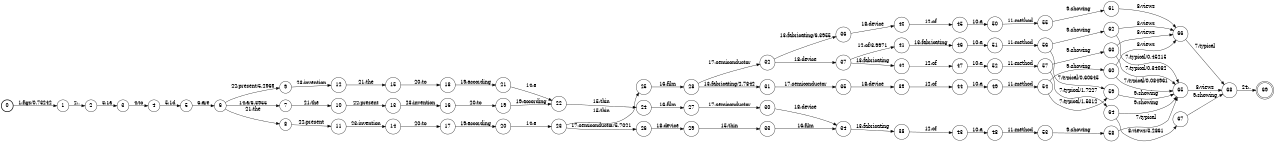 digraph FST {
rankdir = LR;
size = "8.5,11";
label = "";
center = 1;
orientation = Portrait;
ranksep = "0.4";
nodesep = "0.25";
0 [label = "0", shape = circle, style = bold, fontsize = 14]
	0 -> 1 [label = "1:figs/0.73242", fontsize = 14];
1 [label = "1", shape = circle, style = solid, fontsize = 14]
	1 -> 2 [label = "2:.", fontsize = 14];
2 [label = "2", shape = circle, style = solid, fontsize = 14]
	2 -> 3 [label = "3:1a", fontsize = 14];
3 [label = "3", shape = circle, style = solid, fontsize = 14]
	3 -> 4 [label = "4:to", fontsize = 14];
4 [label = "4", shape = circle, style = solid, fontsize = 14]
	4 -> 5 [label = "5:1d", fontsize = 14];
5 [label = "5", shape = circle, style = solid, fontsize = 14]
	5 -> 6 [label = "6:are", fontsize = 14];
6 [label = "6", shape = circle, style = solid, fontsize = 14]
	6 -> 7 [label = "14:a/6.3955", fontsize = 14];
	6 -> 8 [label = "21:the", fontsize = 14];
	6 -> 9 [label = "22:present/5.2969", fontsize = 14];
7 [label = "7", shape = circle, style = solid, fontsize = 14]
	7 -> 10 [label = "21:the", fontsize = 14];
8 [label = "8", shape = circle, style = solid, fontsize = 14]
	8 -> 11 [label = "22:present", fontsize = 14];
9 [label = "9", shape = circle, style = solid, fontsize = 14]
	9 -> 12 [label = "23:invention", fontsize = 14];
10 [label = "10", shape = circle, style = solid, fontsize = 14]
	10 -> 13 [label = "22:present", fontsize = 14];
11 [label = "11", shape = circle, style = solid, fontsize = 14]
	11 -> 14 [label = "23:invention", fontsize = 14];
12 [label = "12", shape = circle, style = solid, fontsize = 14]
	12 -> 15 [label = "21:the", fontsize = 14];
13 [label = "13", shape = circle, style = solid, fontsize = 14]
	13 -> 16 [label = "23:invention", fontsize = 14];
14 [label = "14", shape = circle, style = solid, fontsize = 14]
	14 -> 17 [label = "20:to", fontsize = 14];
15 [label = "15", shape = circle, style = solid, fontsize = 14]
	15 -> 18 [label = "20:to", fontsize = 14];
16 [label = "16", shape = circle, style = solid, fontsize = 14]
	16 -> 19 [label = "20:to", fontsize = 14];
17 [label = "17", shape = circle, style = solid, fontsize = 14]
	17 -> 20 [label = "19:according", fontsize = 14];
18 [label = "18", shape = circle, style = solid, fontsize = 14]
	18 -> 21 [label = "19:according", fontsize = 14];
19 [label = "19", shape = circle, style = solid, fontsize = 14]
	19 -> 22 [label = "19:according", fontsize = 14];
20 [label = "20", shape = circle, style = solid, fontsize = 14]
	20 -> 23 [label = "14:a", fontsize = 14];
21 [label = "21", shape = circle, style = solid, fontsize = 14]
	21 -> 22 [label = "14:a", fontsize = 14];
22 [label = "22", shape = circle, style = solid, fontsize = 14]
	22 -> 24 [label = "15:thin", fontsize = 14];
23 [label = "23", shape = circle, style = solid, fontsize = 14]
	23 -> 25 [label = "15:thin", fontsize = 14];
	23 -> 26 [label = "17:semiconductor/5.7021", fontsize = 14];
24 [label = "24", shape = circle, style = solid, fontsize = 14]
	24 -> 27 [label = "16:film", fontsize = 14];
25 [label = "25", shape = circle, style = solid, fontsize = 14]
	25 -> 28 [label = "16:film", fontsize = 14];
26 [label = "26", shape = circle, style = solid, fontsize = 14]
	26 -> 29 [label = "18:device", fontsize = 14];
27 [label = "27", shape = circle, style = solid, fontsize = 14]
	27 -> 30 [label = "17:semiconductor", fontsize = 14];
28 [label = "28", shape = circle, style = solid, fontsize = 14]
	28 -> 31 [label = "13:fabricating/2.7842", fontsize = 14];
	28 -> 32 [label = "17:semiconductor", fontsize = 14];
29 [label = "29", shape = circle, style = solid, fontsize = 14]
	29 -> 33 [label = "15:thin", fontsize = 14];
30 [label = "30", shape = circle, style = solid, fontsize = 14]
	30 -> 34 [label = "18:device", fontsize = 14];
31 [label = "31", shape = circle, style = solid, fontsize = 14]
	31 -> 35 [label = "17:semiconductor", fontsize = 14];
32 [label = "32", shape = circle, style = solid, fontsize = 14]
	32 -> 36 [label = "13:fabricating/6.3955", fontsize = 14];
	32 -> 37 [label = "18:device", fontsize = 14];
33 [label = "33", shape = circle, style = solid, fontsize = 14]
	33 -> 34 [label = "16:film", fontsize = 14];
34 [label = "34", shape = circle, style = solid, fontsize = 14]
	34 -> 38 [label = "13:fabricating", fontsize = 14];
35 [label = "35", shape = circle, style = solid, fontsize = 14]
	35 -> 39 [label = "18:device", fontsize = 14];
36 [label = "36", shape = circle, style = solid, fontsize = 14]
	36 -> 40 [label = "18:device", fontsize = 14];
37 [label = "37", shape = circle, style = solid, fontsize = 14]
	37 -> 41 [label = "12:of/3.9971", fontsize = 14];
	37 -> 42 [label = "13:fabricating", fontsize = 14];
38 [label = "38", shape = circle, style = solid, fontsize = 14]
	38 -> 43 [label = "12:of", fontsize = 14];
39 [label = "39", shape = circle, style = solid, fontsize = 14]
	39 -> 44 [label = "12:of", fontsize = 14];
40 [label = "40", shape = circle, style = solid, fontsize = 14]
	40 -> 45 [label = "12:of", fontsize = 14];
41 [label = "41", shape = circle, style = solid, fontsize = 14]
	41 -> 46 [label = "13:fabricating", fontsize = 14];
42 [label = "42", shape = circle, style = solid, fontsize = 14]
	42 -> 47 [label = "12:of", fontsize = 14];
43 [label = "43", shape = circle, style = solid, fontsize = 14]
	43 -> 48 [label = "10:a", fontsize = 14];
44 [label = "44", shape = circle, style = solid, fontsize = 14]
	44 -> 49 [label = "10:a", fontsize = 14];
45 [label = "45", shape = circle, style = solid, fontsize = 14]
	45 -> 50 [label = "10:a", fontsize = 14];
46 [label = "46", shape = circle, style = solid, fontsize = 14]
	46 -> 51 [label = "10:a", fontsize = 14];
47 [label = "47", shape = circle, style = solid, fontsize = 14]
	47 -> 52 [label = "10:a", fontsize = 14];
48 [label = "48", shape = circle, style = solid, fontsize = 14]
	48 -> 53 [label = "11:method", fontsize = 14];
49 [label = "49", shape = circle, style = solid, fontsize = 14]
	49 -> 54 [label = "11:method", fontsize = 14];
50 [label = "50", shape = circle, style = solid, fontsize = 14]
	50 -> 55 [label = "11:method", fontsize = 14];
51 [label = "51", shape = circle, style = solid, fontsize = 14]
	51 -> 56 [label = "11:method", fontsize = 14];
52 [label = "52", shape = circle, style = solid, fontsize = 14]
	52 -> 57 [label = "11:method", fontsize = 14];
53 [label = "53", shape = circle, style = solid, fontsize = 14]
	53 -> 58 [label = "9:showing", fontsize = 14];
54 [label = "54", shape = circle, style = solid, fontsize = 14]
	54 -> 59 [label = "7:typical/1.5312", fontsize = 14];
	54 -> 60 [label = "9:showing", fontsize = 14];
55 [label = "55", shape = circle, style = solid, fontsize = 14]
	55 -> 61 [label = "9:showing", fontsize = 14];
56 [label = "56", shape = circle, style = solid, fontsize = 14]
	56 -> 59 [label = "7:typical/0.60645", fontsize = 14];
	56 -> 62 [label = "9:showing", fontsize = 14];
57 [label = "57", shape = circle, style = solid, fontsize = 14]
	57 -> 64 [label = "7:typical/1.7227", fontsize = 14];
	57 -> 63 [label = "9:showing", fontsize = 14];
58 [label = "58", shape = circle, style = solid, fontsize = 14]
	58 -> 65 [label = "7:typical", fontsize = 14];
59 [label = "59", shape = circle, style = solid, fontsize = 14]
	59 -> 65 [label = "9:showing", fontsize = 14];
60 [label = "60", shape = circle, style = solid, fontsize = 14]
	60 -> 65 [label = "7:typical/0.084961", fontsize = 14];
	60 -> 66 [label = "8:views", fontsize = 14];
61 [label = "61", shape = circle, style = solid, fontsize = 14]
	61 -> 66 [label = "8:views", fontsize = 14];
62 [label = "62", shape = circle, style = solid, fontsize = 14]
	62 -> 65 [label = "7:typical/0.45215", fontsize = 14];
	62 -> 66 [label = "8:views", fontsize = 14];
63 [label = "63", shape = circle, style = solid, fontsize = 14]
	63 -> 65 [label = "7:typical/0.34082", fontsize = 14];
	63 -> 66 [label = "8:views", fontsize = 14];
64 [label = "64", shape = circle, style = solid, fontsize = 14]
	64 -> 67 [label = "8:views/3.2861", fontsize = 14];
	64 -> 65 [label = "9:showing", fontsize = 14];
65 [label = "65", shape = circle, style = solid, fontsize = 14]
	65 -> 68 [label = "8:views", fontsize = 14];
66 [label = "66", shape = circle, style = solid, fontsize = 14]
	66 -> 68 [label = "7:typical", fontsize = 14];
67 [label = "67", shape = circle, style = solid, fontsize = 14]
	67 -> 68 [label = "9:showing", fontsize = 14];
68 [label = "68", shape = circle, style = solid, fontsize = 14]
	68 -> 69 [label = "24:.", fontsize = 14];
69 [label = "69", shape = doublecircle, style = solid, fontsize = 14]
}
